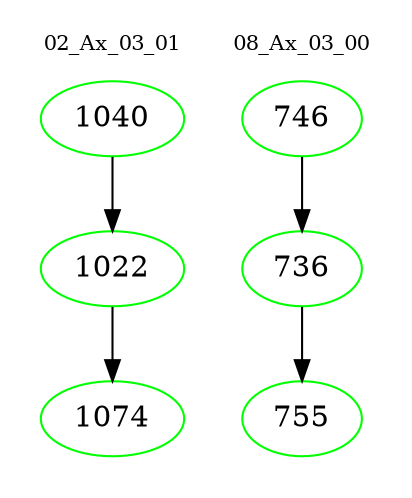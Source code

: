 digraph{
subgraph cluster_0 {
color = white
label = "02_Ax_03_01";
fontsize=10;
T0_1040 [label="1040", color="green"]
T0_1040 -> T0_1022 [color="black"]
T0_1022 [label="1022", color="green"]
T0_1022 -> T0_1074 [color="black"]
T0_1074 [label="1074", color="green"]
}
subgraph cluster_1 {
color = white
label = "08_Ax_03_00";
fontsize=10;
T1_746 [label="746", color="green"]
T1_746 -> T1_736 [color="black"]
T1_736 [label="736", color="green"]
T1_736 -> T1_755 [color="black"]
T1_755 [label="755", color="green"]
}
}
